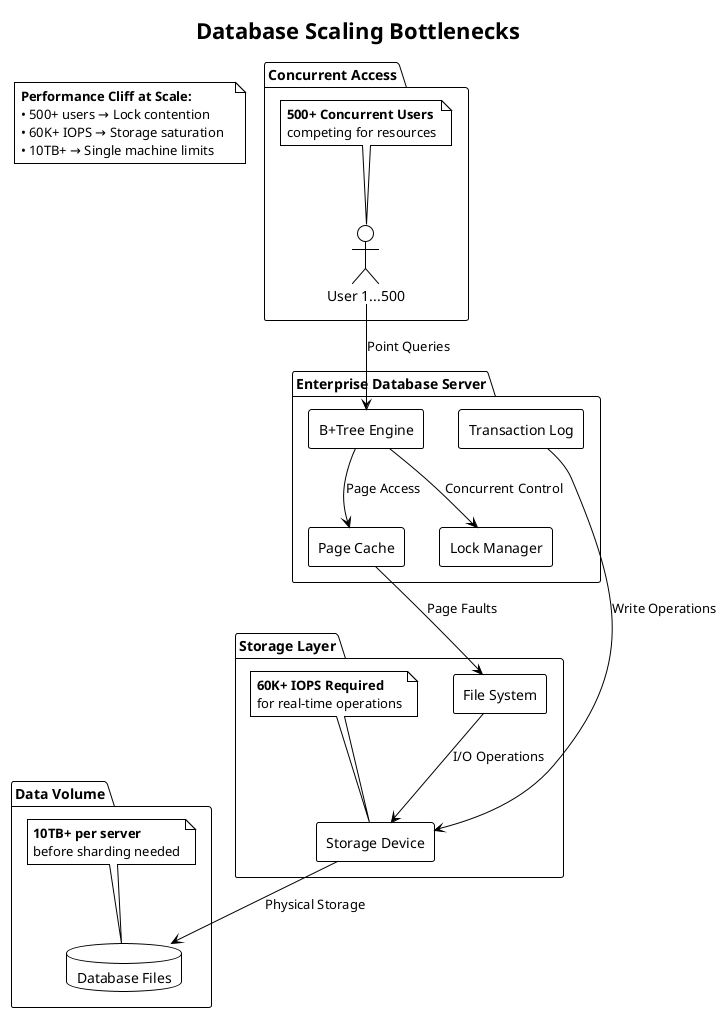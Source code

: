 @startuml
!theme plain
skinparam componentStyle rectangle
skinparam backgroundColor white

title Database Scaling Bottlenecks

package "Enterprise Database Server" {
    component [B+Tree Engine] as BTree
    component [Page Cache] as Cache
    component [Transaction Log] as TxLog
    component [Lock Manager] as Locks
}

package "Storage Layer" {
    component [File System] as FS
    component [Storage Device] as Storage
    note top of Storage : **60K+ IOPS Required**\nfor real-time operations
}

package "Concurrent Access" {
    actor "User 1...500" as Users
    note top of Users : **500+ Concurrent Users**\ncompeting for resources
}

package "Data Volume" {
    database "Database Files" as DB
    note top of DB : **10TB+ per server**\nbefore sharding needed
}

Users --> BTree : Point Queries
BTree --> Cache : Page Access
BTree --> Locks : Concurrent Control
Cache --> FS : Page Faults
FS --> Storage : I/O Operations
TxLog --> Storage : Write Operations
Storage --> DB : Physical Storage

note as N1
**Performance Cliff at Scale:**
• 500+ users → Lock contention
• 60K+ IOPS → Storage saturation  
• 10TB+ → Single machine limits
end note

@enduml 